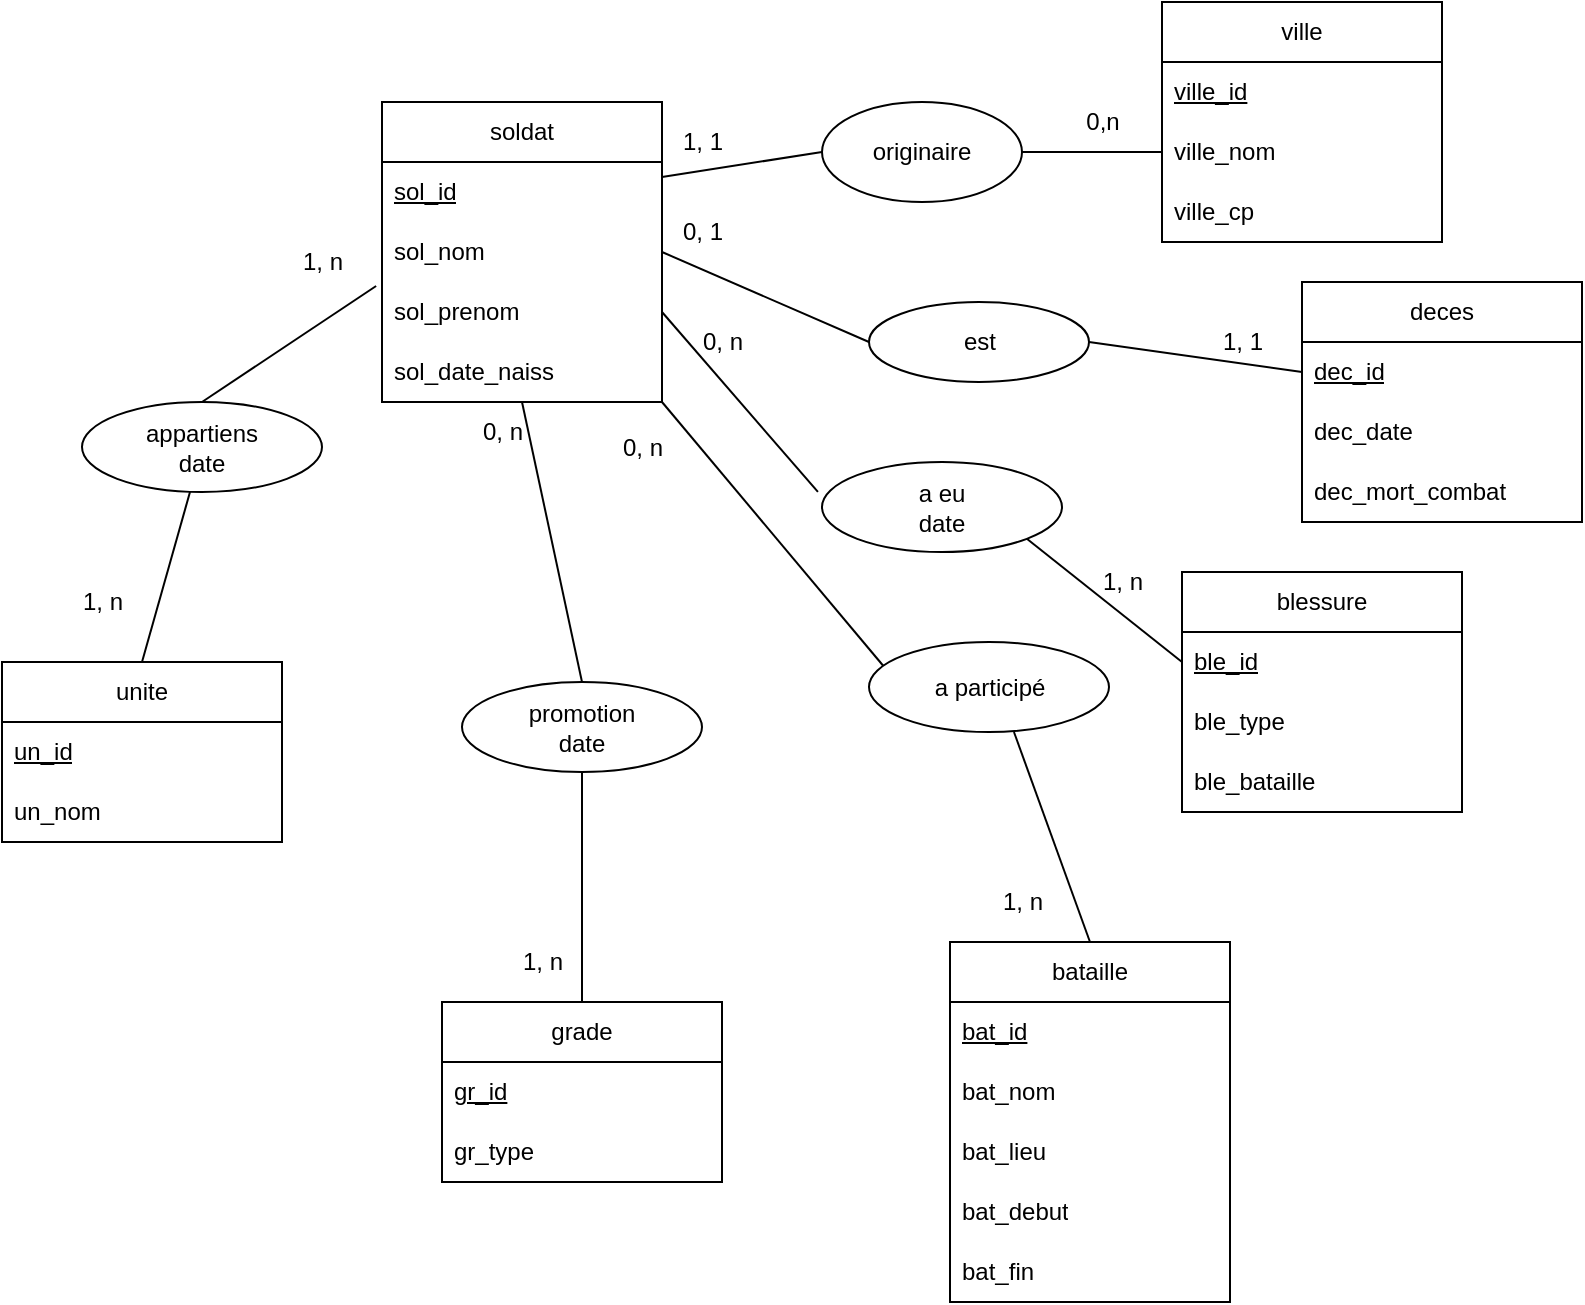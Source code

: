 <mxfile version="20.7.4" type="github">
  <diagram id="QDPo8keY7j-084D03ZD0" name="Page-1">
    <mxGraphModel dx="2021" dy="764" grid="1" gridSize="10" guides="1" tooltips="1" connect="1" arrows="1" fold="1" page="1" pageScale="1" pageWidth="827" pageHeight="1169" math="0" shadow="0">
      <root>
        <mxCell id="0" />
        <mxCell id="1" parent="0" />
        <mxCell id="P3MnuyMSGMxWCmHl-E5h-35" style="rounded=0;orthogonalLoop=1;jettySize=auto;html=1;exitX=1;exitY=0.25;exitDx=0;exitDy=0;entryX=0;entryY=0.5;entryDx=0;entryDy=0;endArrow=none;endFill=0;" edge="1" parent="1" source="P3MnuyMSGMxWCmHl-E5h-2" target="P3MnuyMSGMxWCmHl-E5h-34">
          <mxGeometry relative="1" as="geometry" />
        </mxCell>
        <mxCell id="P3MnuyMSGMxWCmHl-E5h-50" style="edgeStyle=none;rounded=0;orthogonalLoop=1;jettySize=auto;html=1;exitX=1;exitY=1;exitDx=0;exitDy=0;entryX=0.067;entryY=0.289;entryDx=0;entryDy=0;entryPerimeter=0;endArrow=none;endFill=0;" edge="1" parent="1" source="P3MnuyMSGMxWCmHl-E5h-2" target="P3MnuyMSGMxWCmHl-E5h-45">
          <mxGeometry relative="1" as="geometry" />
        </mxCell>
        <mxCell id="P3MnuyMSGMxWCmHl-E5h-53" style="edgeStyle=none;rounded=0;orthogonalLoop=1;jettySize=auto;html=1;exitX=0.5;exitY=1;exitDx=0;exitDy=0;entryX=0.5;entryY=0;entryDx=0;entryDy=0;endArrow=none;endFill=0;" edge="1" parent="1" source="P3MnuyMSGMxWCmHl-E5h-2" target="P3MnuyMSGMxWCmHl-E5h-47">
          <mxGeometry relative="1" as="geometry" />
        </mxCell>
        <mxCell id="P3MnuyMSGMxWCmHl-E5h-2" value="soldat" style="swimlane;fontStyle=0;childLayout=stackLayout;horizontal=1;startSize=30;horizontalStack=0;resizeParent=1;resizeParentMax=0;resizeLast=0;collapsible=1;marginBottom=0;whiteSpace=wrap;html=1;" vertex="1" parent="1">
          <mxGeometry x="60" y="90" width="140" height="150" as="geometry" />
        </mxCell>
        <mxCell id="P3MnuyMSGMxWCmHl-E5h-3" value="&lt;u&gt;sol_id&lt;/u&gt;" style="text;strokeColor=none;fillColor=none;align=left;verticalAlign=middle;spacingLeft=4;spacingRight=4;overflow=hidden;points=[[0,0.5],[1,0.5]];portConstraint=eastwest;rotatable=0;whiteSpace=wrap;html=1;" vertex="1" parent="P3MnuyMSGMxWCmHl-E5h-2">
          <mxGeometry y="30" width="140" height="30" as="geometry" />
        </mxCell>
        <mxCell id="P3MnuyMSGMxWCmHl-E5h-4" value="sol_nom" style="text;strokeColor=none;fillColor=none;align=left;verticalAlign=middle;spacingLeft=4;spacingRight=4;overflow=hidden;points=[[0,0.5],[1,0.5]];portConstraint=eastwest;rotatable=0;whiteSpace=wrap;html=1;" vertex="1" parent="P3MnuyMSGMxWCmHl-E5h-2">
          <mxGeometry y="60" width="140" height="30" as="geometry" />
        </mxCell>
        <mxCell id="P3MnuyMSGMxWCmHl-E5h-5" value="sol_prenom" style="text;strokeColor=none;fillColor=none;align=left;verticalAlign=middle;spacingLeft=4;spacingRight=4;overflow=hidden;points=[[0,0.5],[1,0.5]];portConstraint=eastwest;rotatable=0;whiteSpace=wrap;html=1;" vertex="1" parent="P3MnuyMSGMxWCmHl-E5h-2">
          <mxGeometry y="90" width="140" height="30" as="geometry" />
        </mxCell>
        <mxCell id="P3MnuyMSGMxWCmHl-E5h-10" value="sol_date_naiss" style="text;strokeColor=none;fillColor=none;align=left;verticalAlign=middle;spacingLeft=4;spacingRight=4;overflow=hidden;points=[[0,0.5],[1,0.5]];portConstraint=eastwest;rotatable=0;whiteSpace=wrap;html=1;" vertex="1" parent="P3MnuyMSGMxWCmHl-E5h-2">
          <mxGeometry y="120" width="140" height="30" as="geometry" />
        </mxCell>
        <mxCell id="P3MnuyMSGMxWCmHl-E5h-6" value="blessure" style="swimlane;fontStyle=0;childLayout=stackLayout;horizontal=1;startSize=30;horizontalStack=0;resizeParent=1;resizeParentMax=0;resizeLast=0;collapsible=1;marginBottom=0;whiteSpace=wrap;html=1;" vertex="1" parent="1">
          <mxGeometry x="460" y="325" width="140" height="120" as="geometry" />
        </mxCell>
        <mxCell id="P3MnuyMSGMxWCmHl-E5h-7" value="&lt;u&gt;ble_id&lt;/u&gt;" style="text;strokeColor=none;fillColor=none;align=left;verticalAlign=middle;spacingLeft=4;spacingRight=4;overflow=hidden;points=[[0,0.5],[1,0.5]];portConstraint=eastwest;rotatable=0;whiteSpace=wrap;html=1;" vertex="1" parent="P3MnuyMSGMxWCmHl-E5h-6">
          <mxGeometry y="30" width="140" height="30" as="geometry" />
        </mxCell>
        <mxCell id="P3MnuyMSGMxWCmHl-E5h-8" value="ble_type" style="text;strokeColor=none;fillColor=none;align=left;verticalAlign=middle;spacingLeft=4;spacingRight=4;overflow=hidden;points=[[0,0.5],[1,0.5]];portConstraint=eastwest;rotatable=0;whiteSpace=wrap;html=1;" vertex="1" parent="P3MnuyMSGMxWCmHl-E5h-6">
          <mxGeometry y="60" width="140" height="30" as="geometry" />
        </mxCell>
        <mxCell id="P3MnuyMSGMxWCmHl-E5h-15" value="ble_bataille" style="text;strokeColor=none;fillColor=none;align=left;verticalAlign=middle;spacingLeft=4;spacingRight=4;overflow=hidden;points=[[0,0.5],[1,0.5]];portConstraint=eastwest;rotatable=0;whiteSpace=wrap;html=1;" vertex="1" parent="P3MnuyMSGMxWCmHl-E5h-6">
          <mxGeometry y="90" width="140" height="30" as="geometry" />
        </mxCell>
        <mxCell id="P3MnuyMSGMxWCmHl-E5h-51" style="edgeStyle=none;rounded=0;orthogonalLoop=1;jettySize=auto;html=1;exitX=0.5;exitY=0;exitDx=0;exitDy=0;entryX=0.604;entryY=1;entryDx=0;entryDy=0;entryPerimeter=0;endArrow=none;endFill=0;" edge="1" parent="1" source="P3MnuyMSGMxWCmHl-E5h-16" target="P3MnuyMSGMxWCmHl-E5h-45">
          <mxGeometry relative="1" as="geometry" />
        </mxCell>
        <mxCell id="P3MnuyMSGMxWCmHl-E5h-16" value="bataille" style="swimlane;fontStyle=0;childLayout=stackLayout;horizontal=1;startSize=30;horizontalStack=0;resizeParent=1;resizeParentMax=0;resizeLast=0;collapsible=1;marginBottom=0;whiteSpace=wrap;html=1;" vertex="1" parent="1">
          <mxGeometry x="344" y="510" width="140" height="180" as="geometry" />
        </mxCell>
        <mxCell id="P3MnuyMSGMxWCmHl-E5h-17" value="&lt;u&gt;bat_id&lt;/u&gt;" style="text;strokeColor=none;fillColor=none;align=left;verticalAlign=middle;spacingLeft=4;spacingRight=4;overflow=hidden;points=[[0,0.5],[1,0.5]];portConstraint=eastwest;rotatable=0;whiteSpace=wrap;html=1;" vertex="1" parent="P3MnuyMSGMxWCmHl-E5h-16">
          <mxGeometry y="30" width="140" height="30" as="geometry" />
        </mxCell>
        <mxCell id="P3MnuyMSGMxWCmHl-E5h-18" value="bat_nom" style="text;strokeColor=none;fillColor=none;align=left;verticalAlign=middle;spacingLeft=4;spacingRight=4;overflow=hidden;points=[[0,0.5],[1,0.5]];portConstraint=eastwest;rotatable=0;whiteSpace=wrap;html=1;" vertex="1" parent="P3MnuyMSGMxWCmHl-E5h-16">
          <mxGeometry y="60" width="140" height="30" as="geometry" />
        </mxCell>
        <mxCell id="P3MnuyMSGMxWCmHl-E5h-19" value="bat_lieu" style="text;strokeColor=none;fillColor=none;align=left;verticalAlign=middle;spacingLeft=4;spacingRight=4;overflow=hidden;points=[[0,0.5],[1,0.5]];portConstraint=eastwest;rotatable=0;whiteSpace=wrap;html=1;" vertex="1" parent="P3MnuyMSGMxWCmHl-E5h-16">
          <mxGeometry y="90" width="140" height="30" as="geometry" />
        </mxCell>
        <mxCell id="P3MnuyMSGMxWCmHl-E5h-20" value="bat_debut" style="text;strokeColor=none;fillColor=none;align=left;verticalAlign=middle;spacingLeft=4;spacingRight=4;overflow=hidden;points=[[0,0.5],[1,0.5]];portConstraint=eastwest;rotatable=0;whiteSpace=wrap;html=1;" vertex="1" parent="P3MnuyMSGMxWCmHl-E5h-16">
          <mxGeometry y="120" width="140" height="30" as="geometry" />
        </mxCell>
        <mxCell id="P3MnuyMSGMxWCmHl-E5h-21" value="bat_fin" style="text;strokeColor=none;fillColor=none;align=left;verticalAlign=middle;spacingLeft=4;spacingRight=4;overflow=hidden;points=[[0,0.5],[1,0.5]];portConstraint=eastwest;rotatable=0;whiteSpace=wrap;html=1;" vertex="1" parent="P3MnuyMSGMxWCmHl-E5h-16">
          <mxGeometry y="150" width="140" height="30" as="geometry" />
        </mxCell>
        <mxCell id="P3MnuyMSGMxWCmHl-E5h-22" value="grade" style="swimlane;fontStyle=0;childLayout=stackLayout;horizontal=1;startSize=30;horizontalStack=0;resizeParent=1;resizeParentMax=0;resizeLast=0;collapsible=1;marginBottom=0;whiteSpace=wrap;html=1;" vertex="1" parent="1">
          <mxGeometry x="90" y="540" width="140" height="90" as="geometry" />
        </mxCell>
        <mxCell id="P3MnuyMSGMxWCmHl-E5h-23" value="&lt;u&gt;gr_id&lt;/u&gt;" style="text;strokeColor=none;fillColor=none;align=left;verticalAlign=middle;spacingLeft=4;spacingRight=4;overflow=hidden;points=[[0,0.5],[1,0.5]];portConstraint=eastwest;rotatable=0;whiteSpace=wrap;html=1;" vertex="1" parent="P3MnuyMSGMxWCmHl-E5h-22">
          <mxGeometry y="30" width="140" height="30" as="geometry" />
        </mxCell>
        <mxCell id="P3MnuyMSGMxWCmHl-E5h-24" value="gr_type" style="text;strokeColor=none;fillColor=none;align=left;verticalAlign=middle;spacingLeft=4;spacingRight=4;overflow=hidden;points=[[0,0.5],[1,0.5]];portConstraint=eastwest;rotatable=0;whiteSpace=wrap;html=1;" vertex="1" parent="P3MnuyMSGMxWCmHl-E5h-22">
          <mxGeometry y="60" width="140" height="30" as="geometry" />
        </mxCell>
        <mxCell id="P3MnuyMSGMxWCmHl-E5h-55" style="edgeStyle=none;rounded=0;orthogonalLoop=1;jettySize=auto;html=1;exitX=0.5;exitY=0;exitDx=0;exitDy=0;entryX=0.45;entryY=1;entryDx=0;entryDy=0;entryPerimeter=0;endArrow=none;endFill=0;" edge="1" parent="1" source="P3MnuyMSGMxWCmHl-E5h-26" target="P3MnuyMSGMxWCmHl-E5h-46">
          <mxGeometry relative="1" as="geometry" />
        </mxCell>
        <mxCell id="P3MnuyMSGMxWCmHl-E5h-26" value="unite" style="swimlane;fontStyle=0;childLayout=stackLayout;horizontal=1;startSize=30;horizontalStack=0;resizeParent=1;resizeParentMax=0;resizeLast=0;collapsible=1;marginBottom=0;whiteSpace=wrap;html=1;" vertex="1" parent="1">
          <mxGeometry x="-130" y="370" width="140" height="90" as="geometry" />
        </mxCell>
        <mxCell id="P3MnuyMSGMxWCmHl-E5h-27" value="&lt;u&gt;un_id&lt;/u&gt;" style="text;strokeColor=none;fillColor=none;align=left;verticalAlign=middle;spacingLeft=4;spacingRight=4;overflow=hidden;points=[[0,0.5],[1,0.5]];portConstraint=eastwest;rotatable=0;whiteSpace=wrap;html=1;" vertex="1" parent="P3MnuyMSGMxWCmHl-E5h-26">
          <mxGeometry y="30" width="140" height="30" as="geometry" />
        </mxCell>
        <mxCell id="P3MnuyMSGMxWCmHl-E5h-28" value="un_nom" style="text;strokeColor=none;fillColor=none;align=left;verticalAlign=middle;spacingLeft=4;spacingRight=4;overflow=hidden;points=[[0,0.5],[1,0.5]];portConstraint=eastwest;rotatable=0;whiteSpace=wrap;html=1;" vertex="1" parent="P3MnuyMSGMxWCmHl-E5h-26">
          <mxGeometry y="60" width="140" height="30" as="geometry" />
        </mxCell>
        <mxCell id="P3MnuyMSGMxWCmHl-E5h-30" value="ville" style="swimlane;fontStyle=0;childLayout=stackLayout;horizontal=1;startSize=30;horizontalStack=0;resizeParent=1;resizeParentMax=0;resizeLast=0;collapsible=1;marginBottom=0;whiteSpace=wrap;html=1;" vertex="1" parent="1">
          <mxGeometry x="450" y="40" width="140" height="120" as="geometry" />
        </mxCell>
        <mxCell id="P3MnuyMSGMxWCmHl-E5h-31" value="&lt;u&gt;ville_id&lt;/u&gt;" style="text;strokeColor=none;fillColor=none;align=left;verticalAlign=middle;spacingLeft=4;spacingRight=4;overflow=hidden;points=[[0,0.5],[1,0.5]];portConstraint=eastwest;rotatable=0;whiteSpace=wrap;html=1;" vertex="1" parent="P3MnuyMSGMxWCmHl-E5h-30">
          <mxGeometry y="30" width="140" height="30" as="geometry" />
        </mxCell>
        <mxCell id="P3MnuyMSGMxWCmHl-E5h-32" value="ville_nom" style="text;strokeColor=none;fillColor=none;align=left;verticalAlign=middle;spacingLeft=4;spacingRight=4;overflow=hidden;points=[[0,0.5],[1,0.5]];portConstraint=eastwest;rotatable=0;whiteSpace=wrap;html=1;" vertex="1" parent="P3MnuyMSGMxWCmHl-E5h-30">
          <mxGeometry y="60" width="140" height="30" as="geometry" />
        </mxCell>
        <mxCell id="P3MnuyMSGMxWCmHl-E5h-33" value="ville_cp" style="text;strokeColor=none;fillColor=none;align=left;verticalAlign=middle;spacingLeft=4;spacingRight=4;overflow=hidden;points=[[0,0.5],[1,0.5]];portConstraint=eastwest;rotatable=0;whiteSpace=wrap;html=1;" vertex="1" parent="P3MnuyMSGMxWCmHl-E5h-30">
          <mxGeometry y="90" width="140" height="30" as="geometry" />
        </mxCell>
        <mxCell id="P3MnuyMSGMxWCmHl-E5h-36" style="edgeStyle=none;rounded=0;orthogonalLoop=1;jettySize=auto;html=1;exitX=1;exitY=0.5;exitDx=0;exitDy=0;entryX=0;entryY=0.5;entryDx=0;entryDy=0;endArrow=none;endFill=0;" edge="1" parent="1" source="P3MnuyMSGMxWCmHl-E5h-34" target="P3MnuyMSGMxWCmHl-E5h-32">
          <mxGeometry relative="1" as="geometry" />
        </mxCell>
        <mxCell id="P3MnuyMSGMxWCmHl-E5h-34" value="originaire" style="ellipse;whiteSpace=wrap;html=1;" vertex="1" parent="1">
          <mxGeometry x="280" y="90" width="100" height="50" as="geometry" />
        </mxCell>
        <mxCell id="P3MnuyMSGMxWCmHl-E5h-37" value="deces" style="swimlane;fontStyle=0;childLayout=stackLayout;horizontal=1;startSize=30;horizontalStack=0;resizeParent=1;resizeParentMax=0;resizeLast=0;collapsible=1;marginBottom=0;whiteSpace=wrap;html=1;" vertex="1" parent="1">
          <mxGeometry x="520" y="180" width="140" height="120" as="geometry" />
        </mxCell>
        <mxCell id="P3MnuyMSGMxWCmHl-E5h-38" value="&lt;u&gt;dec_id&lt;/u&gt;" style="text;strokeColor=none;fillColor=none;align=left;verticalAlign=middle;spacingLeft=4;spacingRight=4;overflow=hidden;points=[[0,0.5],[1,0.5]];portConstraint=eastwest;rotatable=0;whiteSpace=wrap;html=1;" vertex="1" parent="P3MnuyMSGMxWCmHl-E5h-37">
          <mxGeometry y="30" width="140" height="30" as="geometry" />
        </mxCell>
        <mxCell id="P3MnuyMSGMxWCmHl-E5h-39" value="dec_date" style="text;strokeColor=none;fillColor=none;align=left;verticalAlign=middle;spacingLeft=4;spacingRight=4;overflow=hidden;points=[[0,0.5],[1,0.5]];portConstraint=eastwest;rotatable=0;whiteSpace=wrap;html=1;" vertex="1" parent="P3MnuyMSGMxWCmHl-E5h-37">
          <mxGeometry y="60" width="140" height="30" as="geometry" />
        </mxCell>
        <mxCell id="P3MnuyMSGMxWCmHl-E5h-40" value="dec_mort_combat" style="text;strokeColor=none;fillColor=none;align=left;verticalAlign=middle;spacingLeft=4;spacingRight=4;overflow=hidden;points=[[0,0.5],[1,0.5]];portConstraint=eastwest;rotatable=0;whiteSpace=wrap;html=1;" vertex="1" parent="P3MnuyMSGMxWCmHl-E5h-37">
          <mxGeometry y="90" width="140" height="30" as="geometry" />
        </mxCell>
        <mxCell id="P3MnuyMSGMxWCmHl-E5h-43" style="edgeStyle=none;rounded=0;orthogonalLoop=1;jettySize=auto;html=1;exitX=1;exitY=0.5;exitDx=0;exitDy=0;entryX=0;entryY=0.5;entryDx=0;entryDy=0;endArrow=none;endFill=0;" edge="1" parent="1" source="P3MnuyMSGMxWCmHl-E5h-41" target="P3MnuyMSGMxWCmHl-E5h-38">
          <mxGeometry relative="1" as="geometry" />
        </mxCell>
        <mxCell id="P3MnuyMSGMxWCmHl-E5h-41" value="est" style="ellipse;whiteSpace=wrap;html=1;" vertex="1" parent="1">
          <mxGeometry x="303.5" y="190" width="110" height="40" as="geometry" />
        </mxCell>
        <mxCell id="P3MnuyMSGMxWCmHl-E5h-42" style="edgeStyle=none;rounded=0;orthogonalLoop=1;jettySize=auto;html=1;exitX=1;exitY=0.5;exitDx=0;exitDy=0;entryX=0;entryY=0.5;entryDx=0;entryDy=0;endArrow=none;endFill=0;" edge="1" parent="1" source="P3MnuyMSGMxWCmHl-E5h-4" target="P3MnuyMSGMxWCmHl-E5h-41">
          <mxGeometry relative="1" as="geometry" />
        </mxCell>
        <mxCell id="P3MnuyMSGMxWCmHl-E5h-49" style="edgeStyle=none;rounded=0;orthogonalLoop=1;jettySize=auto;html=1;exitX=1;exitY=1;exitDx=0;exitDy=0;entryX=0;entryY=0.5;entryDx=0;entryDy=0;endArrow=none;endFill=0;" edge="1" parent="1" source="P3MnuyMSGMxWCmHl-E5h-44" target="P3MnuyMSGMxWCmHl-E5h-7">
          <mxGeometry relative="1" as="geometry" />
        </mxCell>
        <mxCell id="P3MnuyMSGMxWCmHl-E5h-44" value="&lt;div&gt;a eu&lt;/div&gt;&lt;div&gt;date&lt;/div&gt;" style="ellipse;whiteSpace=wrap;html=1;" vertex="1" parent="1">
          <mxGeometry x="280" y="270" width="120" height="45" as="geometry" />
        </mxCell>
        <mxCell id="P3MnuyMSGMxWCmHl-E5h-45" value="a participé" style="ellipse;whiteSpace=wrap;html=1;" vertex="1" parent="1">
          <mxGeometry x="303.5" y="360" width="120" height="45" as="geometry" />
        </mxCell>
        <mxCell id="P3MnuyMSGMxWCmHl-E5h-56" style="edgeStyle=none;rounded=0;orthogonalLoop=1;jettySize=auto;html=1;exitX=0.5;exitY=0;exitDx=0;exitDy=0;entryX=-0.021;entryY=0.067;entryDx=0;entryDy=0;entryPerimeter=0;endArrow=none;endFill=0;" edge="1" parent="1" source="P3MnuyMSGMxWCmHl-E5h-46" target="P3MnuyMSGMxWCmHl-E5h-5">
          <mxGeometry relative="1" as="geometry" />
        </mxCell>
        <mxCell id="P3MnuyMSGMxWCmHl-E5h-46" value="&lt;div&gt;appartiens&lt;/div&gt;&lt;div&gt;date&lt;br&gt;&lt;/div&gt;" style="ellipse;whiteSpace=wrap;html=1;" vertex="1" parent="1">
          <mxGeometry x="-90" y="240" width="120" height="45" as="geometry" />
        </mxCell>
        <mxCell id="P3MnuyMSGMxWCmHl-E5h-54" style="edgeStyle=none;rounded=0;orthogonalLoop=1;jettySize=auto;html=1;exitX=0.5;exitY=1;exitDx=0;exitDy=0;endArrow=none;endFill=0;" edge="1" parent="1" source="P3MnuyMSGMxWCmHl-E5h-47" target="P3MnuyMSGMxWCmHl-E5h-22">
          <mxGeometry relative="1" as="geometry" />
        </mxCell>
        <mxCell id="P3MnuyMSGMxWCmHl-E5h-47" value="&lt;div&gt;promotion&lt;/div&gt;&lt;div&gt;date&lt;br&gt;&lt;/div&gt;" style="ellipse;whiteSpace=wrap;html=1;" vertex="1" parent="1">
          <mxGeometry x="100" y="380" width="120" height="45" as="geometry" />
        </mxCell>
        <mxCell id="P3MnuyMSGMxWCmHl-E5h-48" style="edgeStyle=none;rounded=0;orthogonalLoop=1;jettySize=auto;html=1;exitX=1;exitY=0.5;exitDx=0;exitDy=0;entryX=-0.017;entryY=0.333;entryDx=0;entryDy=0;entryPerimeter=0;endArrow=none;endFill=0;" edge="1" parent="1" source="P3MnuyMSGMxWCmHl-E5h-5" target="P3MnuyMSGMxWCmHl-E5h-44">
          <mxGeometry relative="1" as="geometry" />
        </mxCell>
        <mxCell id="P3MnuyMSGMxWCmHl-E5h-57" value="1, 1" style="text;html=1;align=center;verticalAlign=middle;resizable=0;points=[];autosize=1;strokeColor=none;fillColor=none;" vertex="1" parent="1">
          <mxGeometry x="200" y="95" width="40" height="30" as="geometry" />
        </mxCell>
        <mxCell id="P3MnuyMSGMxWCmHl-E5h-58" value="0,n" style="text;html=1;align=center;verticalAlign=middle;resizable=0;points=[];autosize=1;strokeColor=none;fillColor=none;" vertex="1" parent="1">
          <mxGeometry x="400" y="85" width="40" height="30" as="geometry" />
        </mxCell>
        <mxCell id="P3MnuyMSGMxWCmHl-E5h-59" value="0, n" style="text;html=1;align=center;verticalAlign=middle;resizable=0;points=[];autosize=1;strokeColor=none;fillColor=none;" vertex="1" parent="1">
          <mxGeometry x="100" y="240" width="40" height="30" as="geometry" />
        </mxCell>
        <mxCell id="P3MnuyMSGMxWCmHl-E5h-60" value="0, n" style="text;html=1;align=center;verticalAlign=middle;resizable=0;points=[];autosize=1;strokeColor=none;fillColor=none;" vertex="1" parent="1">
          <mxGeometry x="210" y="195" width="40" height="30" as="geometry" />
        </mxCell>
        <mxCell id="P3MnuyMSGMxWCmHl-E5h-62" value="0, 1" style="text;html=1;align=center;verticalAlign=middle;resizable=0;points=[];autosize=1;strokeColor=none;fillColor=none;" vertex="1" parent="1">
          <mxGeometry x="200" y="140" width="40" height="30" as="geometry" />
        </mxCell>
        <mxCell id="P3MnuyMSGMxWCmHl-E5h-63" value="0, n" style="text;html=1;align=center;verticalAlign=middle;resizable=0;points=[];autosize=1;strokeColor=none;fillColor=none;" vertex="1" parent="1">
          <mxGeometry x="170" y="247.5" width="40" height="30" as="geometry" />
        </mxCell>
        <mxCell id="P3MnuyMSGMxWCmHl-E5h-64" value="1, n" style="text;html=1;align=center;verticalAlign=middle;resizable=0;points=[];autosize=1;strokeColor=none;fillColor=none;" vertex="1" parent="1">
          <mxGeometry x="10" y="155" width="40" height="30" as="geometry" />
        </mxCell>
        <mxCell id="P3MnuyMSGMxWCmHl-E5h-65" value="1, 1" style="text;html=1;align=center;verticalAlign=middle;resizable=0;points=[];autosize=1;strokeColor=none;fillColor=none;" vertex="1" parent="1">
          <mxGeometry x="470" y="195" width="40" height="30" as="geometry" />
        </mxCell>
        <mxCell id="P3MnuyMSGMxWCmHl-E5h-66" value="1, n" style="text;html=1;align=center;verticalAlign=middle;resizable=0;points=[];autosize=1;strokeColor=none;fillColor=none;" vertex="1" parent="1">
          <mxGeometry x="410" y="315" width="40" height="30" as="geometry" />
        </mxCell>
        <mxCell id="P3MnuyMSGMxWCmHl-E5h-67" value="1, n" style="text;html=1;align=center;verticalAlign=middle;resizable=0;points=[];autosize=1;strokeColor=none;fillColor=none;" vertex="1" parent="1">
          <mxGeometry x="360" y="475" width="40" height="30" as="geometry" />
        </mxCell>
        <mxCell id="P3MnuyMSGMxWCmHl-E5h-68" value="1, n" style="text;html=1;align=center;verticalAlign=middle;resizable=0;points=[];autosize=1;strokeColor=none;fillColor=none;" vertex="1" parent="1">
          <mxGeometry x="120" y="505" width="40" height="30" as="geometry" />
        </mxCell>
        <mxCell id="P3MnuyMSGMxWCmHl-E5h-69" value="1, n" style="text;html=1;align=center;verticalAlign=middle;resizable=0;points=[];autosize=1;strokeColor=none;fillColor=none;" vertex="1" parent="1">
          <mxGeometry x="-100" y="325" width="40" height="30" as="geometry" />
        </mxCell>
      </root>
    </mxGraphModel>
  </diagram>
</mxfile>

